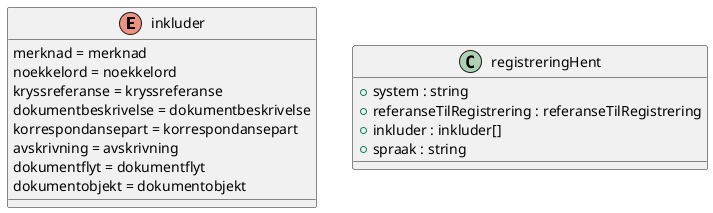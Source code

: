 @startuml

enum inkluder {
    merknad = merknad
    noekkelord = noekkelord
    kryssreferanse = kryssreferanse
    dokumentbeskrivelse = dokumentbeskrivelse
    korrespondansepart = korrespondansepart
    avskrivning = avskrivning
    dokumentflyt = dokumentflyt
    dokumentobjekt = dokumentobjekt
}
class registreringHent {
    +system : string
    +referanseTilRegistrering : referanseTilRegistrering
    +inkluder : inkluder[]
    +spraak : string
}

@enduml
